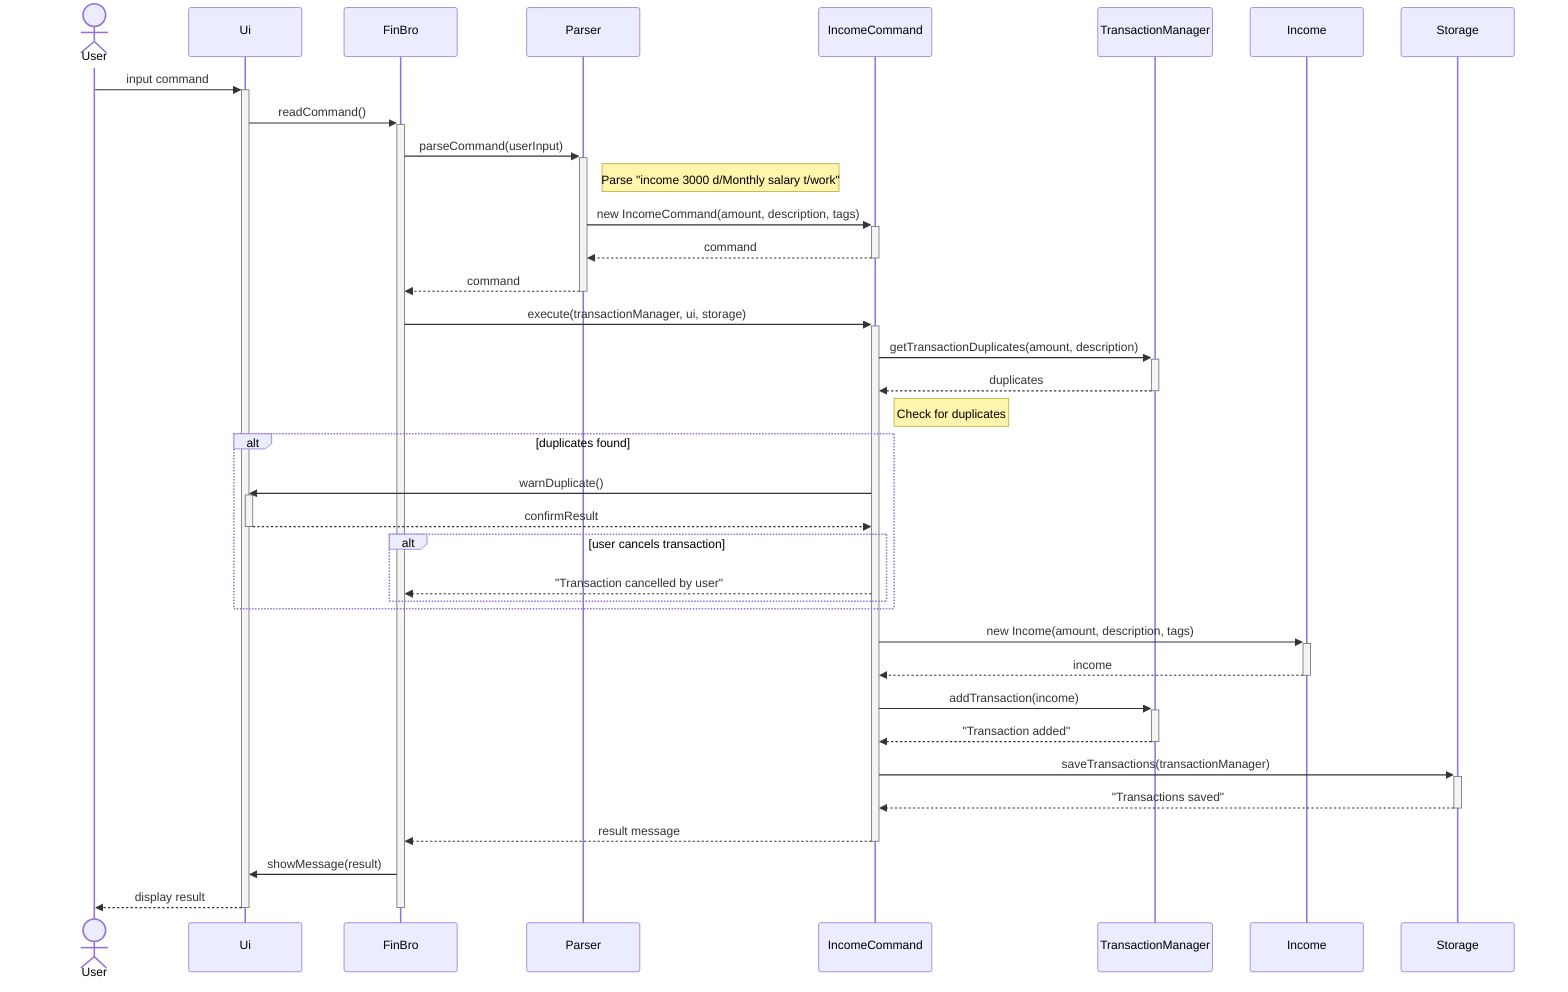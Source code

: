 sequenceDiagram
    actor User as User
    participant UI as Ui
    participant FinBro as FinBro
    participant Parser as Parser
    participant IncomeCommand as IncomeCommand
    participant TransactionMgr as TransactionManager
    participant Income as Income
    participant Storage as Storage

    User->>+UI: input command
    UI->>+FinBro: readCommand()
    FinBro->>+Parser: parseCommand(userInput)

    Note right of Parser: Parse "income 3000 d/Monthly salary t/work"
    Parser->>+IncomeCommand: new IncomeCommand(amount, description, tags)
    IncomeCommand-->>-Parser: command
    Parser-->>-FinBro: command

    FinBro->>+IncomeCommand: execute(transactionManager, ui, storage)

    IncomeCommand->>+TransactionMgr: getTransactionDuplicates(amount, description)
    TransactionMgr-->>-IncomeCommand: duplicates

    Note right of IncomeCommand: Check for duplicates

    alt duplicates found
        IncomeCommand->>+UI: warnDuplicate()
        UI-->>-IncomeCommand: confirmResult

        alt user cancels transaction
            IncomeCommand-->>FinBro: "Transaction cancelled by user"
        end
    end

    IncomeCommand->>+Income: new Income(amount, description, tags)
    Income-->>-IncomeCommand: income

    IncomeCommand->>+TransactionMgr: addTransaction(income)
TransactionMgr-->>-IncomeCommand: "Transaction added"

IncomeCommand->>+Storage: saveTransactions(transactionManager)
Storage-->>-IncomeCommand: "Transactions saved"

IncomeCommand-->>-FinBro: result message

FinBro->>UI: showMessage(result)
UI-->>-User: display result
deactivate FinBro